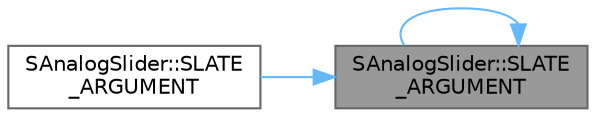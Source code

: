 digraph "SAnalogSlider::SLATE_ARGUMENT"
{
 // INTERACTIVE_SVG=YES
 // LATEX_PDF_SIZE
  bgcolor="transparent";
  edge [fontname=Helvetica,fontsize=10,labelfontname=Helvetica,labelfontsize=10];
  node [fontname=Helvetica,fontsize=10,shape=box,height=0.2,width=0.4];
  rankdir="RL";
  Node1 [id="Node000001",label="SAnalogSlider::SLATE\l_ARGUMENT",height=0.2,width=0.4,color="gray40", fillcolor="grey60", style="filled", fontcolor="black",tooltip="The slider's orientation."];
  Node1 -> Node2 [id="edge1_Node000001_Node000002",dir="back",color="steelblue1",style="solid",tooltip=" "];
  Node2 [id="Node000002",label="SAnalogSlider::SLATE\l_ARGUMENT",height=0.2,width=0.4,color="grey40", fillcolor="white", style="filled",URL="$d0/db2/classSAnalogSlider.html#aed08dfb03756af7a5d83c579683471d5",tooltip="Sometimes a slider should only be mouse-clickable and never keyboard focusable."];
  Node1 -> Node1 [id="edge2_Node000001_Node000001",dir="back",color="steelblue1",style="solid",tooltip=" "];
}
